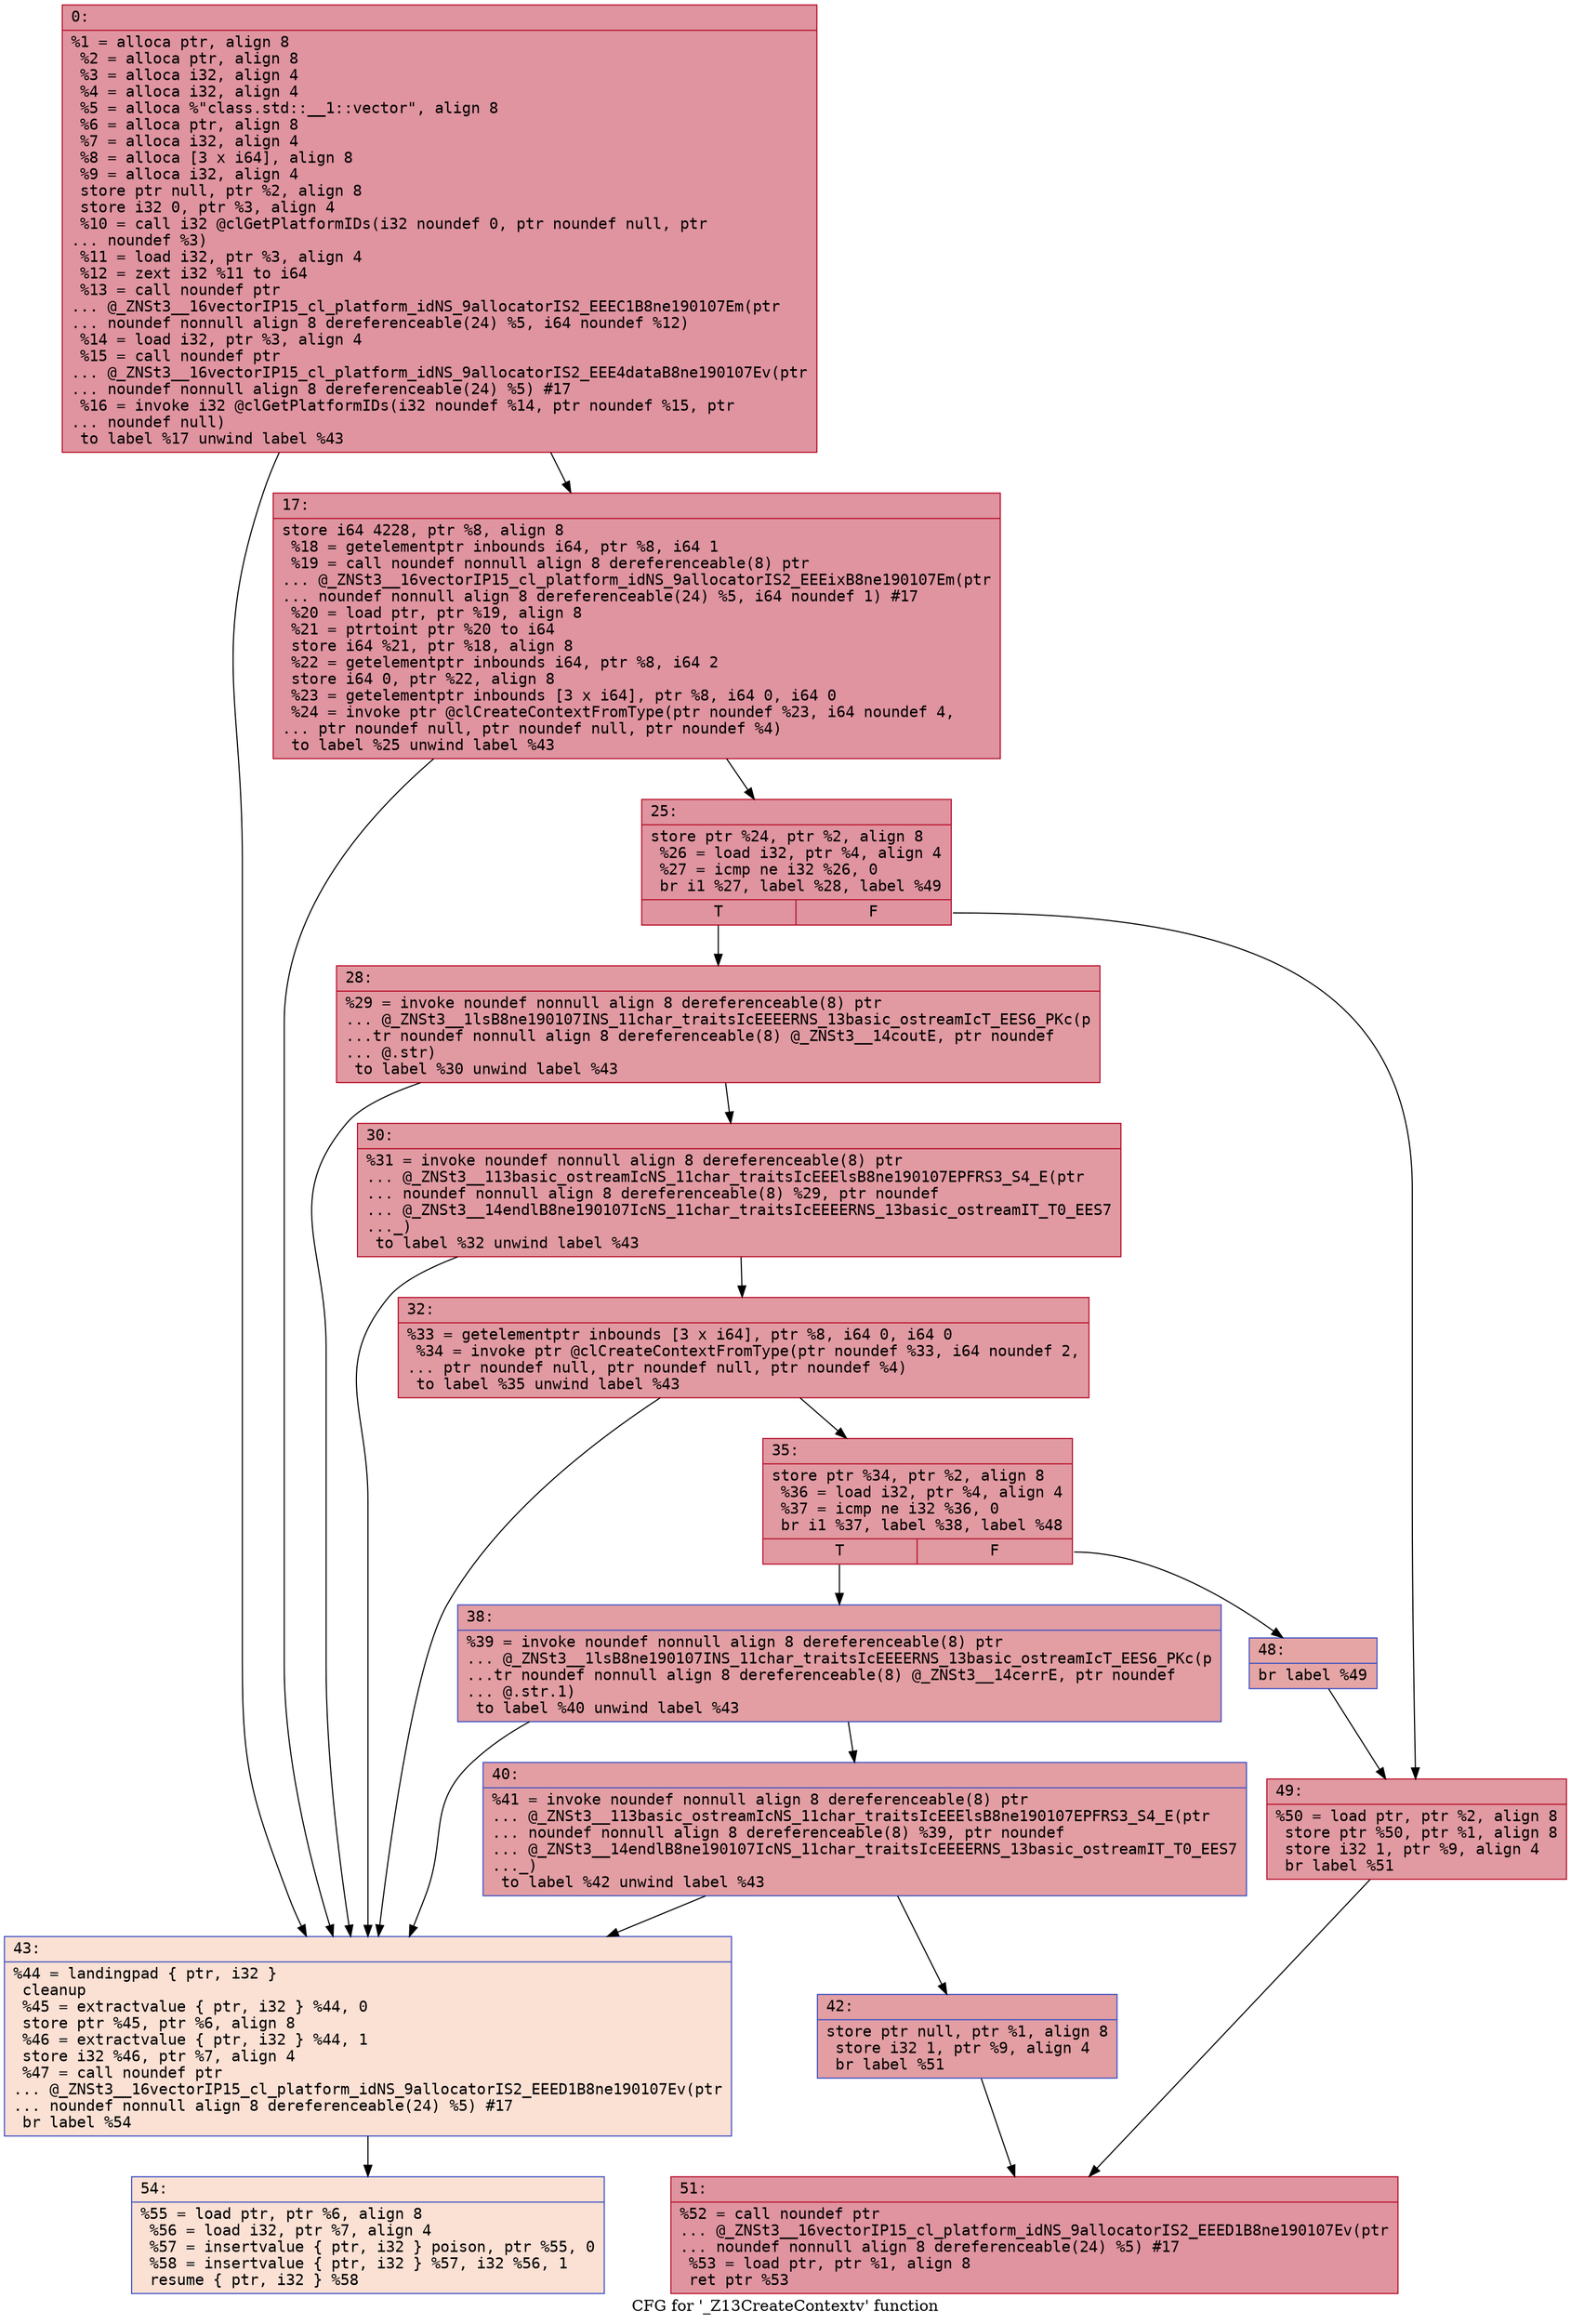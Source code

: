 digraph "CFG for '_Z13CreateContextv' function" {
	label="CFG for '_Z13CreateContextv' function";

	Node0x60000062c870 [shape=record,color="#b70d28ff", style=filled, fillcolor="#b70d2870" fontname="Courier",label="{0:\l|  %1 = alloca ptr, align 8\l  %2 = alloca ptr, align 8\l  %3 = alloca i32, align 4\l  %4 = alloca i32, align 4\l  %5 = alloca %\"class.std::__1::vector\", align 8\l  %6 = alloca ptr, align 8\l  %7 = alloca i32, align 4\l  %8 = alloca [3 x i64], align 8\l  %9 = alloca i32, align 4\l  store ptr null, ptr %2, align 8\l  store i32 0, ptr %3, align 4\l  %10 = call i32 @clGetPlatformIDs(i32 noundef 0, ptr noundef null, ptr\l... noundef %3)\l  %11 = load i32, ptr %3, align 4\l  %12 = zext i32 %11 to i64\l  %13 = call noundef ptr\l... @_ZNSt3__16vectorIP15_cl_platform_idNS_9allocatorIS2_EEEC1B8ne190107Em(ptr\l... noundef nonnull align 8 dereferenceable(24) %5, i64 noundef %12)\l  %14 = load i32, ptr %3, align 4\l  %15 = call noundef ptr\l... @_ZNSt3__16vectorIP15_cl_platform_idNS_9allocatorIS2_EEE4dataB8ne190107Ev(ptr\l... noundef nonnull align 8 dereferenceable(24) %5) #17\l  %16 = invoke i32 @clGetPlatformIDs(i32 noundef %14, ptr noundef %15, ptr\l... noundef null)\l          to label %17 unwind label %43\l}"];
	Node0x60000062c870 -> Node0x60000062c8c0[tooltip="0 -> 17\nProbability 100.00%" ];
	Node0x60000062c870 -> Node0x60000062cb90[tooltip="0 -> 43\nProbability 0.00%" ];
	Node0x60000062c8c0 [shape=record,color="#b70d28ff", style=filled, fillcolor="#b70d2870" fontname="Courier",label="{17:\l|  store i64 4228, ptr %8, align 8\l  %18 = getelementptr inbounds i64, ptr %8, i64 1\l  %19 = call noundef nonnull align 8 dereferenceable(8) ptr\l... @_ZNSt3__16vectorIP15_cl_platform_idNS_9allocatorIS2_EEEixB8ne190107Em(ptr\l... noundef nonnull align 8 dereferenceable(24) %5, i64 noundef 1) #17\l  %20 = load ptr, ptr %19, align 8\l  %21 = ptrtoint ptr %20 to i64\l  store i64 %21, ptr %18, align 8\l  %22 = getelementptr inbounds i64, ptr %8, i64 2\l  store i64 0, ptr %22, align 8\l  %23 = getelementptr inbounds [3 x i64], ptr %8, i64 0, i64 0\l  %24 = invoke ptr @clCreateContextFromType(ptr noundef %23, i64 noundef 4,\l... ptr noundef null, ptr noundef null, ptr noundef %4)\l          to label %25 unwind label %43\l}"];
	Node0x60000062c8c0 -> Node0x60000062c910[tooltip="17 -> 25\nProbability 100.00%" ];
	Node0x60000062c8c0 -> Node0x60000062cb90[tooltip="17 -> 43\nProbability 0.00%" ];
	Node0x60000062c910 [shape=record,color="#b70d28ff", style=filled, fillcolor="#b70d2870" fontname="Courier",label="{25:\l|  store ptr %24, ptr %2, align 8\l  %26 = load i32, ptr %4, align 4\l  %27 = icmp ne i32 %26, 0\l  br i1 %27, label %28, label %49\l|{<s0>T|<s1>F}}"];
	Node0x60000062c910:s0 -> Node0x60000062c960[tooltip="25 -> 28\nProbability 62.50%" ];
	Node0x60000062c910:s1 -> Node0x60000062cc30[tooltip="25 -> 49\nProbability 37.50%" ];
	Node0x60000062c960 [shape=record,color="#b70d28ff", style=filled, fillcolor="#bb1b2c70" fontname="Courier",label="{28:\l|  %29 = invoke noundef nonnull align 8 dereferenceable(8) ptr\l... @_ZNSt3__1lsB8ne190107INS_11char_traitsIcEEEERNS_13basic_ostreamIcT_EES6_PKc(p\l...tr noundef nonnull align 8 dereferenceable(8) @_ZNSt3__14coutE, ptr noundef\l... @.str)\l          to label %30 unwind label %43\l}"];
	Node0x60000062c960 -> Node0x60000062c9b0[tooltip="28 -> 30\nProbability 100.00%" ];
	Node0x60000062c960 -> Node0x60000062cb90[tooltip="28 -> 43\nProbability 0.00%" ];
	Node0x60000062c9b0 [shape=record,color="#b70d28ff", style=filled, fillcolor="#bb1b2c70" fontname="Courier",label="{30:\l|  %31 = invoke noundef nonnull align 8 dereferenceable(8) ptr\l... @_ZNSt3__113basic_ostreamIcNS_11char_traitsIcEEElsB8ne190107EPFRS3_S4_E(ptr\l... noundef nonnull align 8 dereferenceable(8) %29, ptr noundef\l... @_ZNSt3__14endlB8ne190107IcNS_11char_traitsIcEEEERNS_13basic_ostreamIT_T0_EES7\l..._)\l          to label %32 unwind label %43\l}"];
	Node0x60000062c9b0 -> Node0x60000062ca00[tooltip="30 -> 32\nProbability 100.00%" ];
	Node0x60000062c9b0 -> Node0x60000062cb90[tooltip="30 -> 43\nProbability 0.00%" ];
	Node0x60000062ca00 [shape=record,color="#b70d28ff", style=filled, fillcolor="#bb1b2c70" fontname="Courier",label="{32:\l|  %33 = getelementptr inbounds [3 x i64], ptr %8, i64 0, i64 0\l  %34 = invoke ptr @clCreateContextFromType(ptr noundef %33, i64 noundef 2,\l... ptr noundef null, ptr noundef null, ptr noundef %4)\l          to label %35 unwind label %43\l}"];
	Node0x60000062ca00 -> Node0x60000062ca50[tooltip="32 -> 35\nProbability 100.00%" ];
	Node0x60000062ca00 -> Node0x60000062cb90[tooltip="32 -> 43\nProbability 0.00%" ];
	Node0x60000062ca50 [shape=record,color="#b70d28ff", style=filled, fillcolor="#bb1b2c70" fontname="Courier",label="{35:\l|  store ptr %34, ptr %2, align 8\l  %36 = load i32, ptr %4, align 4\l  %37 = icmp ne i32 %36, 0\l  br i1 %37, label %38, label %48\l|{<s0>T|<s1>F}}"];
	Node0x60000062ca50:s0 -> Node0x60000062caa0[tooltip="35 -> 38\nProbability 62.50%" ];
	Node0x60000062ca50:s1 -> Node0x60000062cbe0[tooltip="35 -> 48\nProbability 37.50%" ];
	Node0x60000062caa0 [shape=record,color="#3d50c3ff", style=filled, fillcolor="#be242e70" fontname="Courier",label="{38:\l|  %39 = invoke noundef nonnull align 8 dereferenceable(8) ptr\l... @_ZNSt3__1lsB8ne190107INS_11char_traitsIcEEEERNS_13basic_ostreamIcT_EES6_PKc(p\l...tr noundef nonnull align 8 dereferenceable(8) @_ZNSt3__14cerrE, ptr noundef\l... @.str.1)\l          to label %40 unwind label %43\l}"];
	Node0x60000062caa0 -> Node0x60000062caf0[tooltip="38 -> 40\nProbability 100.00%" ];
	Node0x60000062caa0 -> Node0x60000062cb90[tooltip="38 -> 43\nProbability 0.00%" ];
	Node0x60000062caf0 [shape=record,color="#3d50c3ff", style=filled, fillcolor="#be242e70" fontname="Courier",label="{40:\l|  %41 = invoke noundef nonnull align 8 dereferenceable(8) ptr\l... @_ZNSt3__113basic_ostreamIcNS_11char_traitsIcEEElsB8ne190107EPFRS3_S4_E(ptr\l... noundef nonnull align 8 dereferenceable(8) %39, ptr noundef\l... @_ZNSt3__14endlB8ne190107IcNS_11char_traitsIcEEEERNS_13basic_ostreamIT_T0_EES7\l..._)\l          to label %42 unwind label %43\l}"];
	Node0x60000062caf0 -> Node0x60000062cb40[tooltip="40 -> 42\nProbability 100.00%" ];
	Node0x60000062caf0 -> Node0x60000062cb90[tooltip="40 -> 43\nProbability 0.00%" ];
	Node0x60000062cb40 [shape=record,color="#3d50c3ff", style=filled, fillcolor="#be242e70" fontname="Courier",label="{42:\l|  store ptr null, ptr %1, align 8\l  store i32 1, ptr %9, align 4\l  br label %51\l}"];
	Node0x60000062cb40 -> Node0x60000062cc80[tooltip="42 -> 51\nProbability 100.00%" ];
	Node0x60000062cb90 [shape=record,color="#3d50c3ff", style=filled, fillcolor="#f7b99e70" fontname="Courier",label="{43:\l|  %44 = landingpad \{ ptr, i32 \}\l          cleanup\l  %45 = extractvalue \{ ptr, i32 \} %44, 0\l  store ptr %45, ptr %6, align 8\l  %46 = extractvalue \{ ptr, i32 \} %44, 1\l  store i32 %46, ptr %7, align 4\l  %47 = call noundef ptr\l... @_ZNSt3__16vectorIP15_cl_platform_idNS_9allocatorIS2_EEED1B8ne190107Ev(ptr\l... noundef nonnull align 8 dereferenceable(24) %5) #17\l  br label %54\l}"];
	Node0x60000062cb90 -> Node0x60000062ccd0[tooltip="43 -> 54\nProbability 100.00%" ];
	Node0x60000062cbe0 [shape=record,color="#3d50c3ff", style=filled, fillcolor="#c5333470" fontname="Courier",label="{48:\l|  br label %49\l}"];
	Node0x60000062cbe0 -> Node0x60000062cc30[tooltip="48 -> 49\nProbability 100.00%" ];
	Node0x60000062cc30 [shape=record,color="#b70d28ff", style=filled, fillcolor="#bb1b2c70" fontname="Courier",label="{49:\l|  %50 = load ptr, ptr %2, align 8\l  store ptr %50, ptr %1, align 8\l  store i32 1, ptr %9, align 4\l  br label %51\l}"];
	Node0x60000062cc30 -> Node0x60000062cc80[tooltip="49 -> 51\nProbability 100.00%" ];
	Node0x60000062cc80 [shape=record,color="#b70d28ff", style=filled, fillcolor="#b70d2870" fontname="Courier",label="{51:\l|  %52 = call noundef ptr\l... @_ZNSt3__16vectorIP15_cl_platform_idNS_9allocatorIS2_EEED1B8ne190107Ev(ptr\l... noundef nonnull align 8 dereferenceable(24) %5) #17\l  %53 = load ptr, ptr %1, align 8\l  ret ptr %53\l}"];
	Node0x60000062ccd0 [shape=record,color="#3d50c3ff", style=filled, fillcolor="#f7b99e70" fontname="Courier",label="{54:\l|  %55 = load ptr, ptr %6, align 8\l  %56 = load i32, ptr %7, align 4\l  %57 = insertvalue \{ ptr, i32 \} poison, ptr %55, 0\l  %58 = insertvalue \{ ptr, i32 \} %57, i32 %56, 1\l  resume \{ ptr, i32 \} %58\l}"];
}
